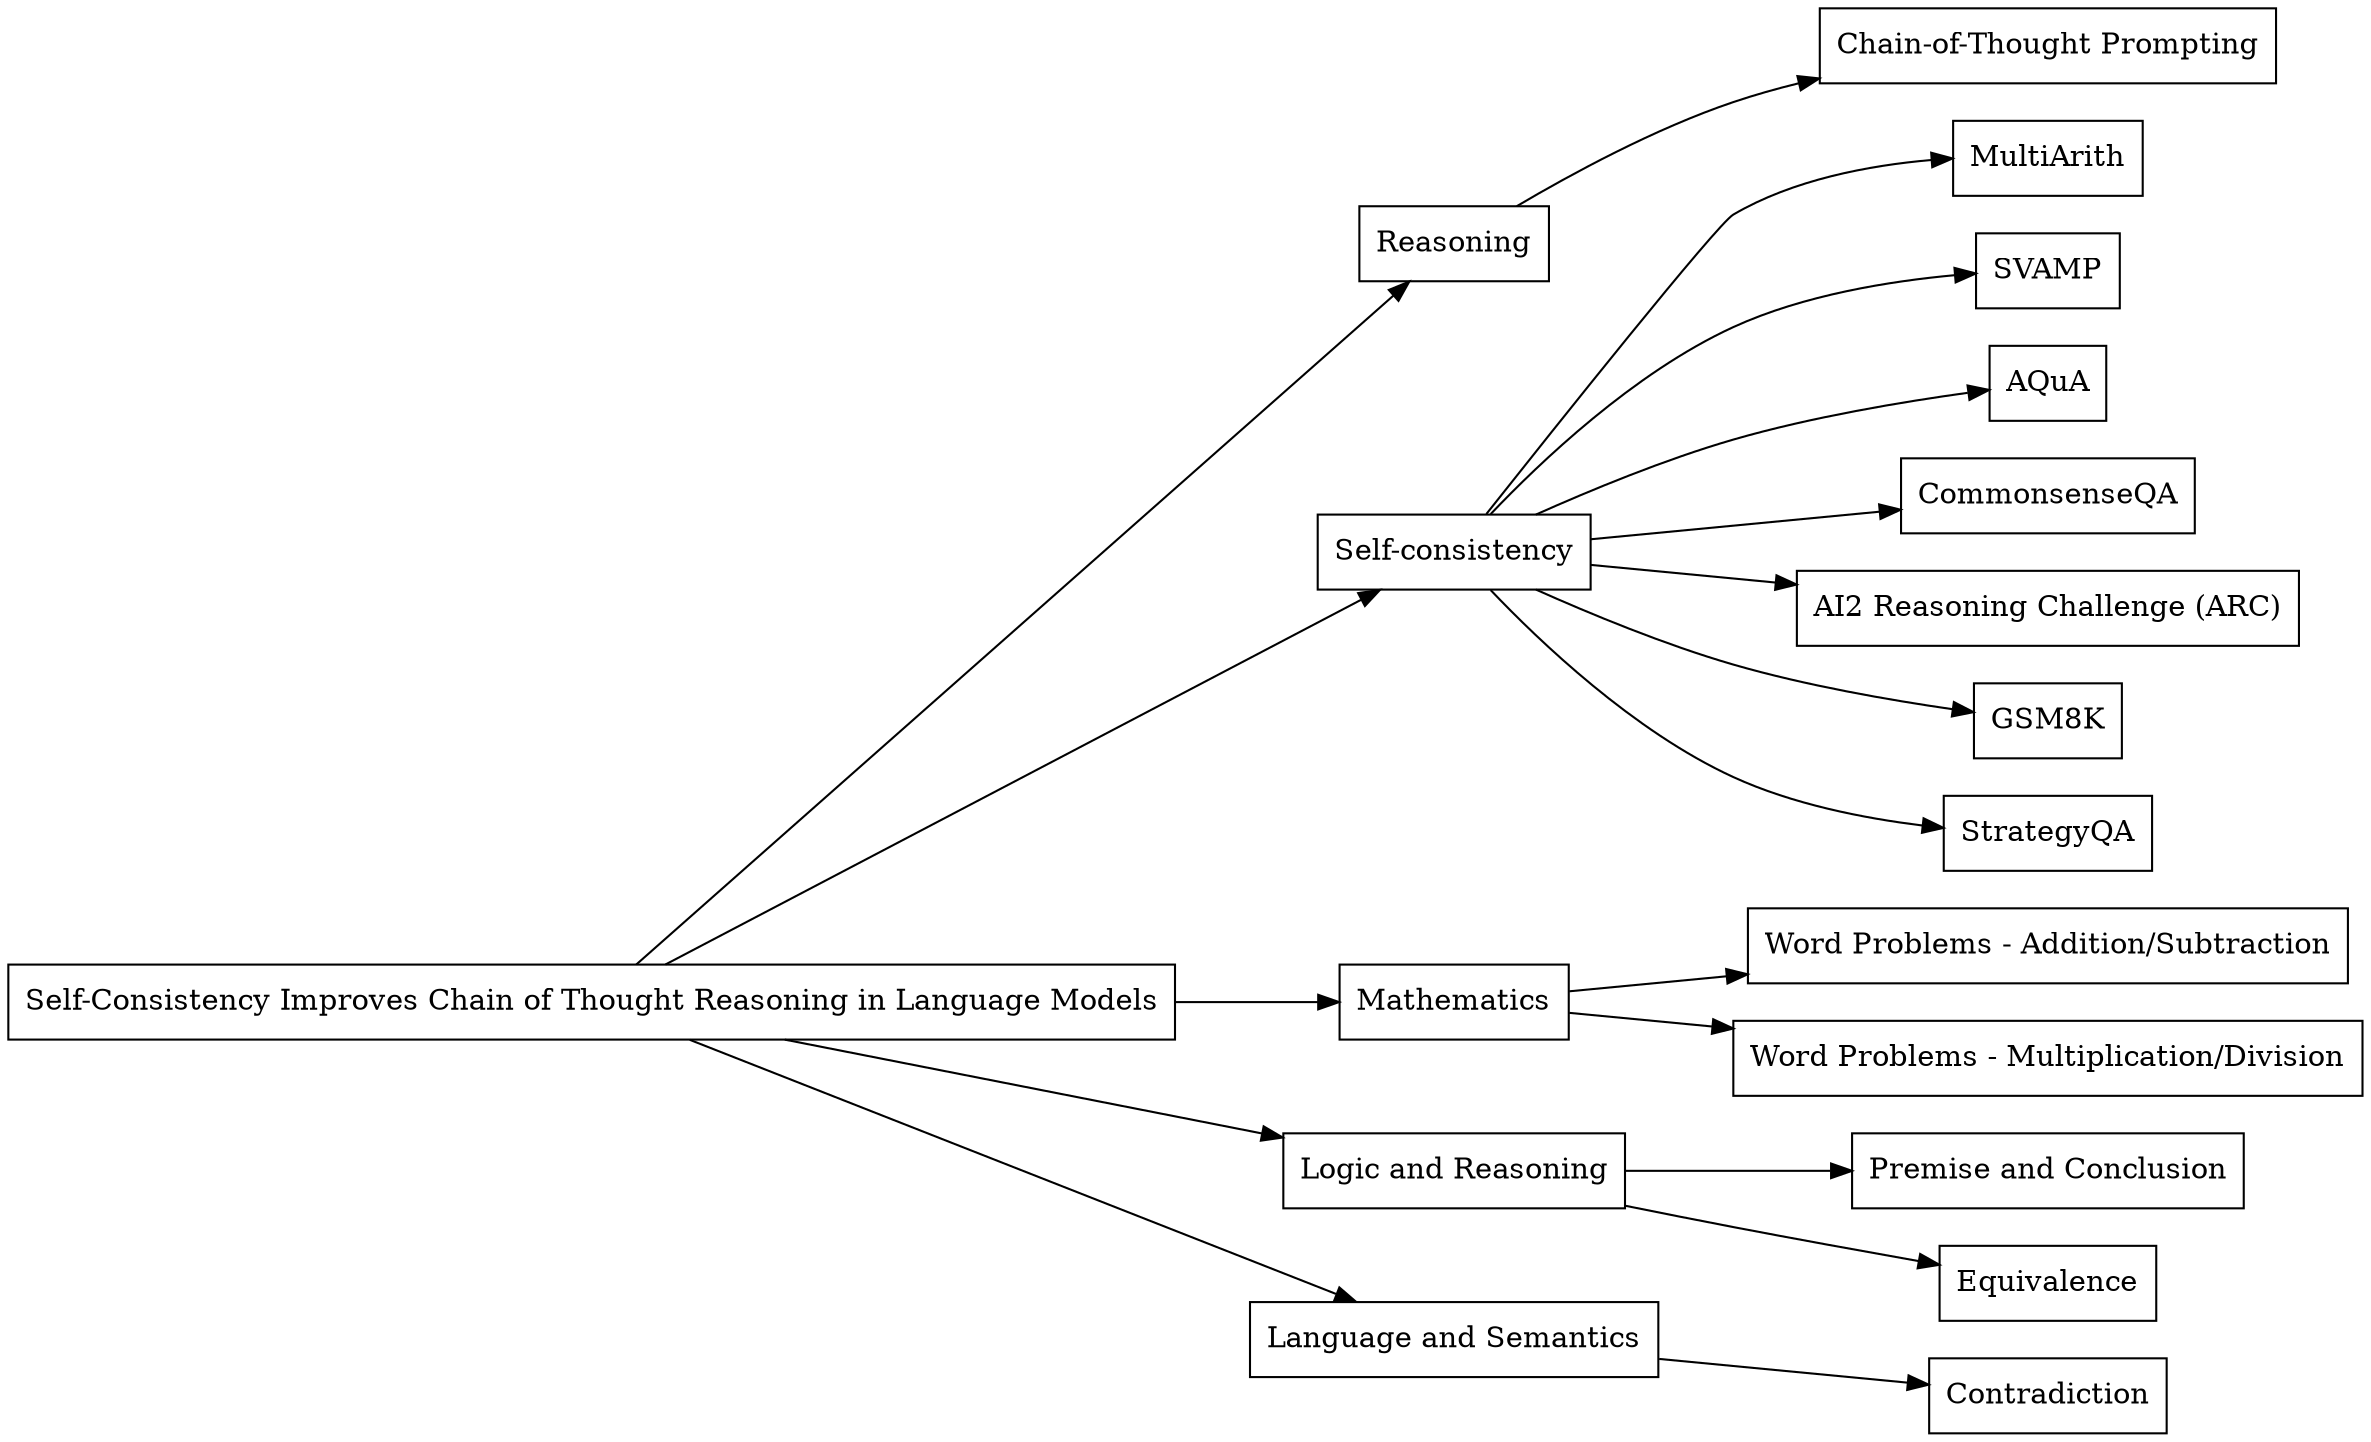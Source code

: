digraph G {
rankdir=LR;
"Self-Consistency Improves Chain of Thought Reasoning in Language Models" [shape=box];
Reasoning [shape=box];
"Self-Consistency Improves Chain of Thought Reasoning in Language Models" -> Reasoning;
"Chain-of-Thought Prompting" [shape=box];
Reasoning -> "Chain-of-Thought Prompting";
"Self-consistency" [shape=box];
"Self-Consistency Improves Chain of Thought Reasoning in Language Models" -> "Self-consistency";
MultiArith [shape=box];
"Self-consistency" -> MultiArith;
SVAMP [shape=box];
"Self-consistency" -> SVAMP;
AQuA [shape=box];
"Self-consistency" -> AQuA;
CommonsenseQA [shape=box];
"Self-consistency" -> CommonsenseQA;
"AI2 Reasoning Challenge (ARC)" [shape=box];
"Self-consistency" -> "AI2 Reasoning Challenge (ARC)";
GSM8K [shape=box];
"Self-consistency" -> GSM8K;
StrategyQA [shape=box];
"Self-consistency" -> StrategyQA;
Mathematics [shape=box];
"Self-Consistency Improves Chain of Thought Reasoning in Language Models" -> Mathematics;
"Word Problems - Addition/Subtraction" [shape=box];
Mathematics -> "Word Problems - Addition/Subtraction";
"Word Problems - Multiplication/Division" [shape=box];
Mathematics -> "Word Problems - Multiplication/Division";
"Logic and Reasoning" [shape=box];
"Self-Consistency Improves Chain of Thought Reasoning in Language Models" -> "Logic and Reasoning";
"Premise and Conclusion" [shape=box];
"Logic and Reasoning" -> "Premise and Conclusion";
Equivalence [shape=box];
"Logic and Reasoning" -> Equivalence;
"Language and Semantics" [shape=box];
"Self-Consistency Improves Chain of Thought Reasoning in Language Models" -> "Language and Semantics";
Contradiction [shape=box];
"Language and Semantics" -> Contradiction;
}
